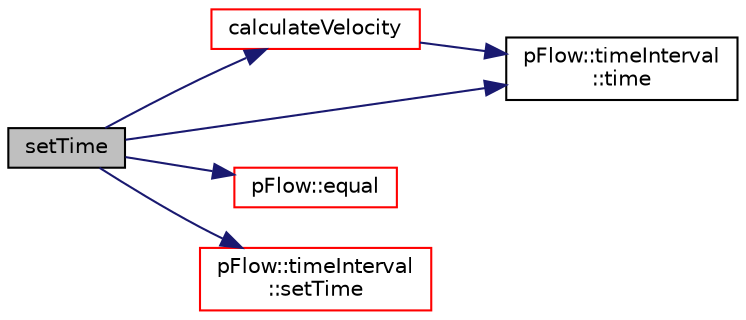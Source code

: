 digraph "setTime"
{
 // LATEX_PDF_SIZE
  edge [fontname="Helvetica",fontsize="10",labelfontname="Helvetica",labelfontsize="10"];
  node [fontname="Helvetica",fontsize="10",shape=record];
  rankdir="LR";
  Node1 [label="setTime",height=0.2,width=0.4,color="black", fillcolor="grey75", style="filled", fontcolor="black",tooltip=" "];
  Node1 -> Node2 [color="midnightblue",fontsize="10",style="solid",fontname="Helvetica"];
  Node2 [label="calculateVelocity",height=0.2,width=0.4,color="red", fillcolor="white", style="filled",URL="$classpFlow_1_1vibrating.html#a6a741ca4b36f2376aeb2650d274bc2b0",tooltip=" "];
  Node2 -> Node6 [color="midnightblue",fontsize="10",style="solid",fontname="Helvetica"];
  Node6 [label="pFlow::timeInterval\l::time",height=0.2,width=0.4,color="black", fillcolor="white", style="filled",URL="$classpFlow_1_1timeInterval.html#ad14a6af4583f1c85a17a40ff5ccb8794",tooltip=" "];
  Node1 -> Node7 [color="midnightblue",fontsize="10",style="solid",fontname="Helvetica"];
  Node7 [label="pFlow::equal",height=0.2,width=0.4,color="red", fillcolor="white", style="filled",URL="$namespacepFlow.html#ac51b1f978c0296b63a19e0033906c25c",tooltip=" "];
  Node1 -> Node10 [color="midnightblue",fontsize="10",style="solid",fontname="Helvetica"];
  Node10 [label="pFlow::timeInterval\l::setTime",height=0.2,width=0.4,color="red", fillcolor="white", style="filled",URL="$classpFlow_1_1timeInterval.html#a0c0f53f98461312b9cf461aa83d3de51",tooltip=" "];
  Node1 -> Node6 [color="midnightblue",fontsize="10",style="solid",fontname="Helvetica"];
}
